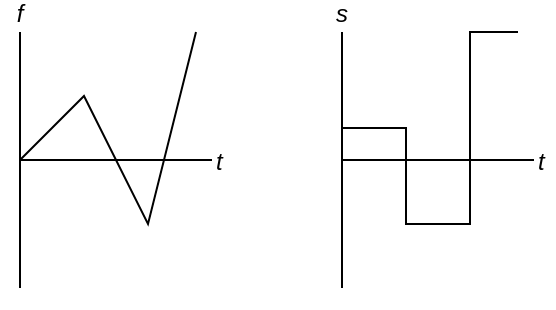 <mxfile version="24.7.5">
  <diagram name="Page-1" id="m4aGgxYIRtn1H2WNrhPq">
    <mxGraphModel dx="531" dy="630" grid="1" gridSize="8" guides="1" tooltips="1" connect="1" arrows="1" fold="1" page="1" pageScale="1" pageWidth="1920" pageHeight="1200" math="0" shadow="0">
      <root>
        <mxCell id="0" />
        <mxCell id="1" parent="0" />
        <mxCell id="hJAjijqLxggUVZl82MWp-1" value="" style="endArrow=none;html=1;rounded=0;" parent="1" source="hJAjijqLxggUVZl82MWp-5" target="hJAjijqLxggUVZl82MWp-3" edge="1">
          <mxGeometry width="50" height="50" relative="1" as="geometry">
            <mxPoint x="352" y="672" as="sourcePoint" />
            <mxPoint x="352" y="480" as="targetPoint" />
          </mxGeometry>
        </mxCell>
        <mxCell id="hJAjijqLxggUVZl82MWp-2" value="" style="endArrow=none;html=1;rounded=0;" parent="1" source="hJAjijqLxggUVZl82MWp-3" target="hJAjijqLxggUVZl82MWp-4" edge="1">
          <mxGeometry width="50" height="50" relative="1" as="geometry">
            <mxPoint x="352" y="576" as="sourcePoint" />
            <mxPoint x="480" y="576" as="targetPoint" />
          </mxGeometry>
        </mxCell>
        <mxCell id="hJAjijqLxggUVZl82MWp-3" value="" style="shape=waypoint;sketch=0;fillStyle=solid;size=6;pointerEvents=1;points=[];fillColor=none;resizable=0;rotatable=0;perimeter=centerPerimeter;snapToPoint=1;strokeColor=none;" parent="1" vertex="1">
          <mxGeometry x="406" y="630" width="20" height="20" as="geometry" />
        </mxCell>
        <mxCell id="hJAjijqLxggUVZl82MWp-4" value="t" style="shape=waypoint;sketch=0;fillStyle=solid;size=6;pointerEvents=1;points=[];fillColor=none;resizable=0;rotatable=0;perimeter=centerPerimeter;snapToPoint=1;strokeColor=none;strokeWidth=1;spacing=12;align=left;verticalAlign=middle;fontStyle=2" parent="1" vertex="1">
          <mxGeometry x="502" y="630" width="20" height="20" as="geometry" />
        </mxCell>
        <mxCell id="hJAjijqLxggUVZl82MWp-5" value="" style="shape=waypoint;sketch=0;fillStyle=solid;size=6;pointerEvents=1;points=[];fillColor=none;resizable=0;rotatable=0;perimeter=centerPerimeter;snapToPoint=1;strokeColor=none;" parent="1" vertex="1">
          <mxGeometry x="406" y="694" width="20" height="20" as="geometry" />
        </mxCell>
        <mxCell id="hJAjijqLxggUVZl82MWp-6" value="f" style="shape=waypoint;sketch=0;fillStyle=solid;size=6;pointerEvents=1;points=[];fillColor=none;resizable=0;rotatable=0;perimeter=centerPerimeter;snapToPoint=1;strokeColor=none;align=center;verticalAlign=bottom;fontStyle=2;spacing=12;" parent="1" vertex="1">
          <mxGeometry x="406" y="566" width="20" height="20" as="geometry" />
        </mxCell>
        <mxCell id="hJAjijqLxggUVZl82MWp-7" value="" style="endArrow=none;html=1;rounded=0;" parent="1" source="hJAjijqLxggUVZl82MWp-3" target="hJAjijqLxggUVZl82MWp-6" edge="1">
          <mxGeometry width="50" height="50" relative="1" as="geometry">
            <mxPoint x="384" y="666" as="sourcePoint" />
            <mxPoint x="408" y="592" as="targetPoint" />
          </mxGeometry>
        </mxCell>
        <mxCell id="hJAjijqLxggUVZl82MWp-11" value="" style="endArrow=none;html=1;rounded=0;" parent="1" source="hJAjijqLxggUVZl82MWp-15" target="hJAjijqLxggUVZl82MWp-13" edge="1">
          <mxGeometry width="50" height="50" relative="1" as="geometry">
            <mxPoint x="513" y="672" as="sourcePoint" />
            <mxPoint x="513" y="480" as="targetPoint" />
          </mxGeometry>
        </mxCell>
        <mxCell id="hJAjijqLxggUVZl82MWp-12" value="" style="endArrow=none;html=1;rounded=0;" parent="1" source="hJAjijqLxggUVZl82MWp-13" target="hJAjijqLxggUVZl82MWp-14" edge="1">
          <mxGeometry width="50" height="50" relative="1" as="geometry">
            <mxPoint x="513" y="576" as="sourcePoint" />
            <mxPoint x="641" y="576" as="targetPoint" />
          </mxGeometry>
        </mxCell>
        <mxCell id="hJAjijqLxggUVZl82MWp-13" value="" style="shape=waypoint;sketch=0;fillStyle=solid;size=6;pointerEvents=1;points=[];fillColor=none;resizable=0;rotatable=0;perimeter=centerPerimeter;snapToPoint=1;strokeColor=none;" parent="1" vertex="1">
          <mxGeometry x="567" y="630" width="20" height="20" as="geometry" />
        </mxCell>
        <mxCell id="hJAjijqLxggUVZl82MWp-14" value="t" style="shape=waypoint;sketch=0;fillStyle=solid;size=6;pointerEvents=1;points=[];fillColor=none;resizable=0;rotatable=0;perimeter=centerPerimeter;snapToPoint=1;strokeColor=none;strokeWidth=1;spacing=12;align=left;verticalAlign=middle;fontStyle=2" parent="1" vertex="1">
          <mxGeometry x="663" y="630" width="20" height="20" as="geometry" />
        </mxCell>
        <mxCell id="hJAjijqLxggUVZl82MWp-15" value="" style="shape=waypoint;sketch=0;fillStyle=solid;size=6;pointerEvents=1;points=[];fillColor=none;resizable=0;rotatable=0;perimeter=centerPerimeter;snapToPoint=1;strokeColor=none;" parent="1" vertex="1">
          <mxGeometry x="567" y="694" width="20" height="20" as="geometry" />
        </mxCell>
        <mxCell id="hJAjijqLxggUVZl82MWp-16" value="s" style="shape=waypoint;sketch=0;fillStyle=solid;size=6;pointerEvents=1;points=[];fillColor=none;resizable=0;rotatable=0;perimeter=centerPerimeter;snapToPoint=1;strokeColor=none;align=center;verticalAlign=bottom;fontStyle=2;spacing=12;" parent="1" vertex="1">
          <mxGeometry x="567" y="566" width="20" height="20" as="geometry" />
        </mxCell>
        <mxCell id="hJAjijqLxggUVZl82MWp-17" value="" style="endArrow=none;html=1;rounded=0;" parent="1" source="hJAjijqLxggUVZl82MWp-13" target="hJAjijqLxggUVZl82MWp-16" edge="1">
          <mxGeometry width="50" height="50" relative="1" as="geometry">
            <mxPoint x="545" y="666" as="sourcePoint" />
            <mxPoint x="569" y="592" as="targetPoint" />
          </mxGeometry>
        </mxCell>
        <mxCell id="hJAjijqLxggUVZl82MWp-21" value="" style="endArrow=none;html=1;rounded=0;" parent="1" edge="1">
          <mxGeometry width="50" height="50" relative="1" as="geometry">
            <mxPoint x="577" y="624" as="sourcePoint" />
            <mxPoint x="665" y="576" as="targetPoint" />
            <Array as="points">
              <mxPoint x="609" y="624" />
              <mxPoint x="609" y="672" />
              <mxPoint x="641" y="672" />
              <mxPoint x="641" y="576" />
            </Array>
          </mxGeometry>
        </mxCell>
        <mxCell id="hJAjijqLxggUVZl82MWp-23" value="" style="endArrow=none;html=1;rounded=0;" parent="1" source="hJAjijqLxggUVZl82MWp-3" edge="1">
          <mxGeometry width="50" height="50" relative="1" as="geometry">
            <mxPoint x="504" y="666" as="sourcePoint" />
            <mxPoint x="504" y="576" as="targetPoint" />
            <Array as="points">
              <mxPoint x="448" y="608" />
              <mxPoint x="480" y="672" />
            </Array>
          </mxGeometry>
        </mxCell>
      </root>
    </mxGraphModel>
  </diagram>
</mxfile>

